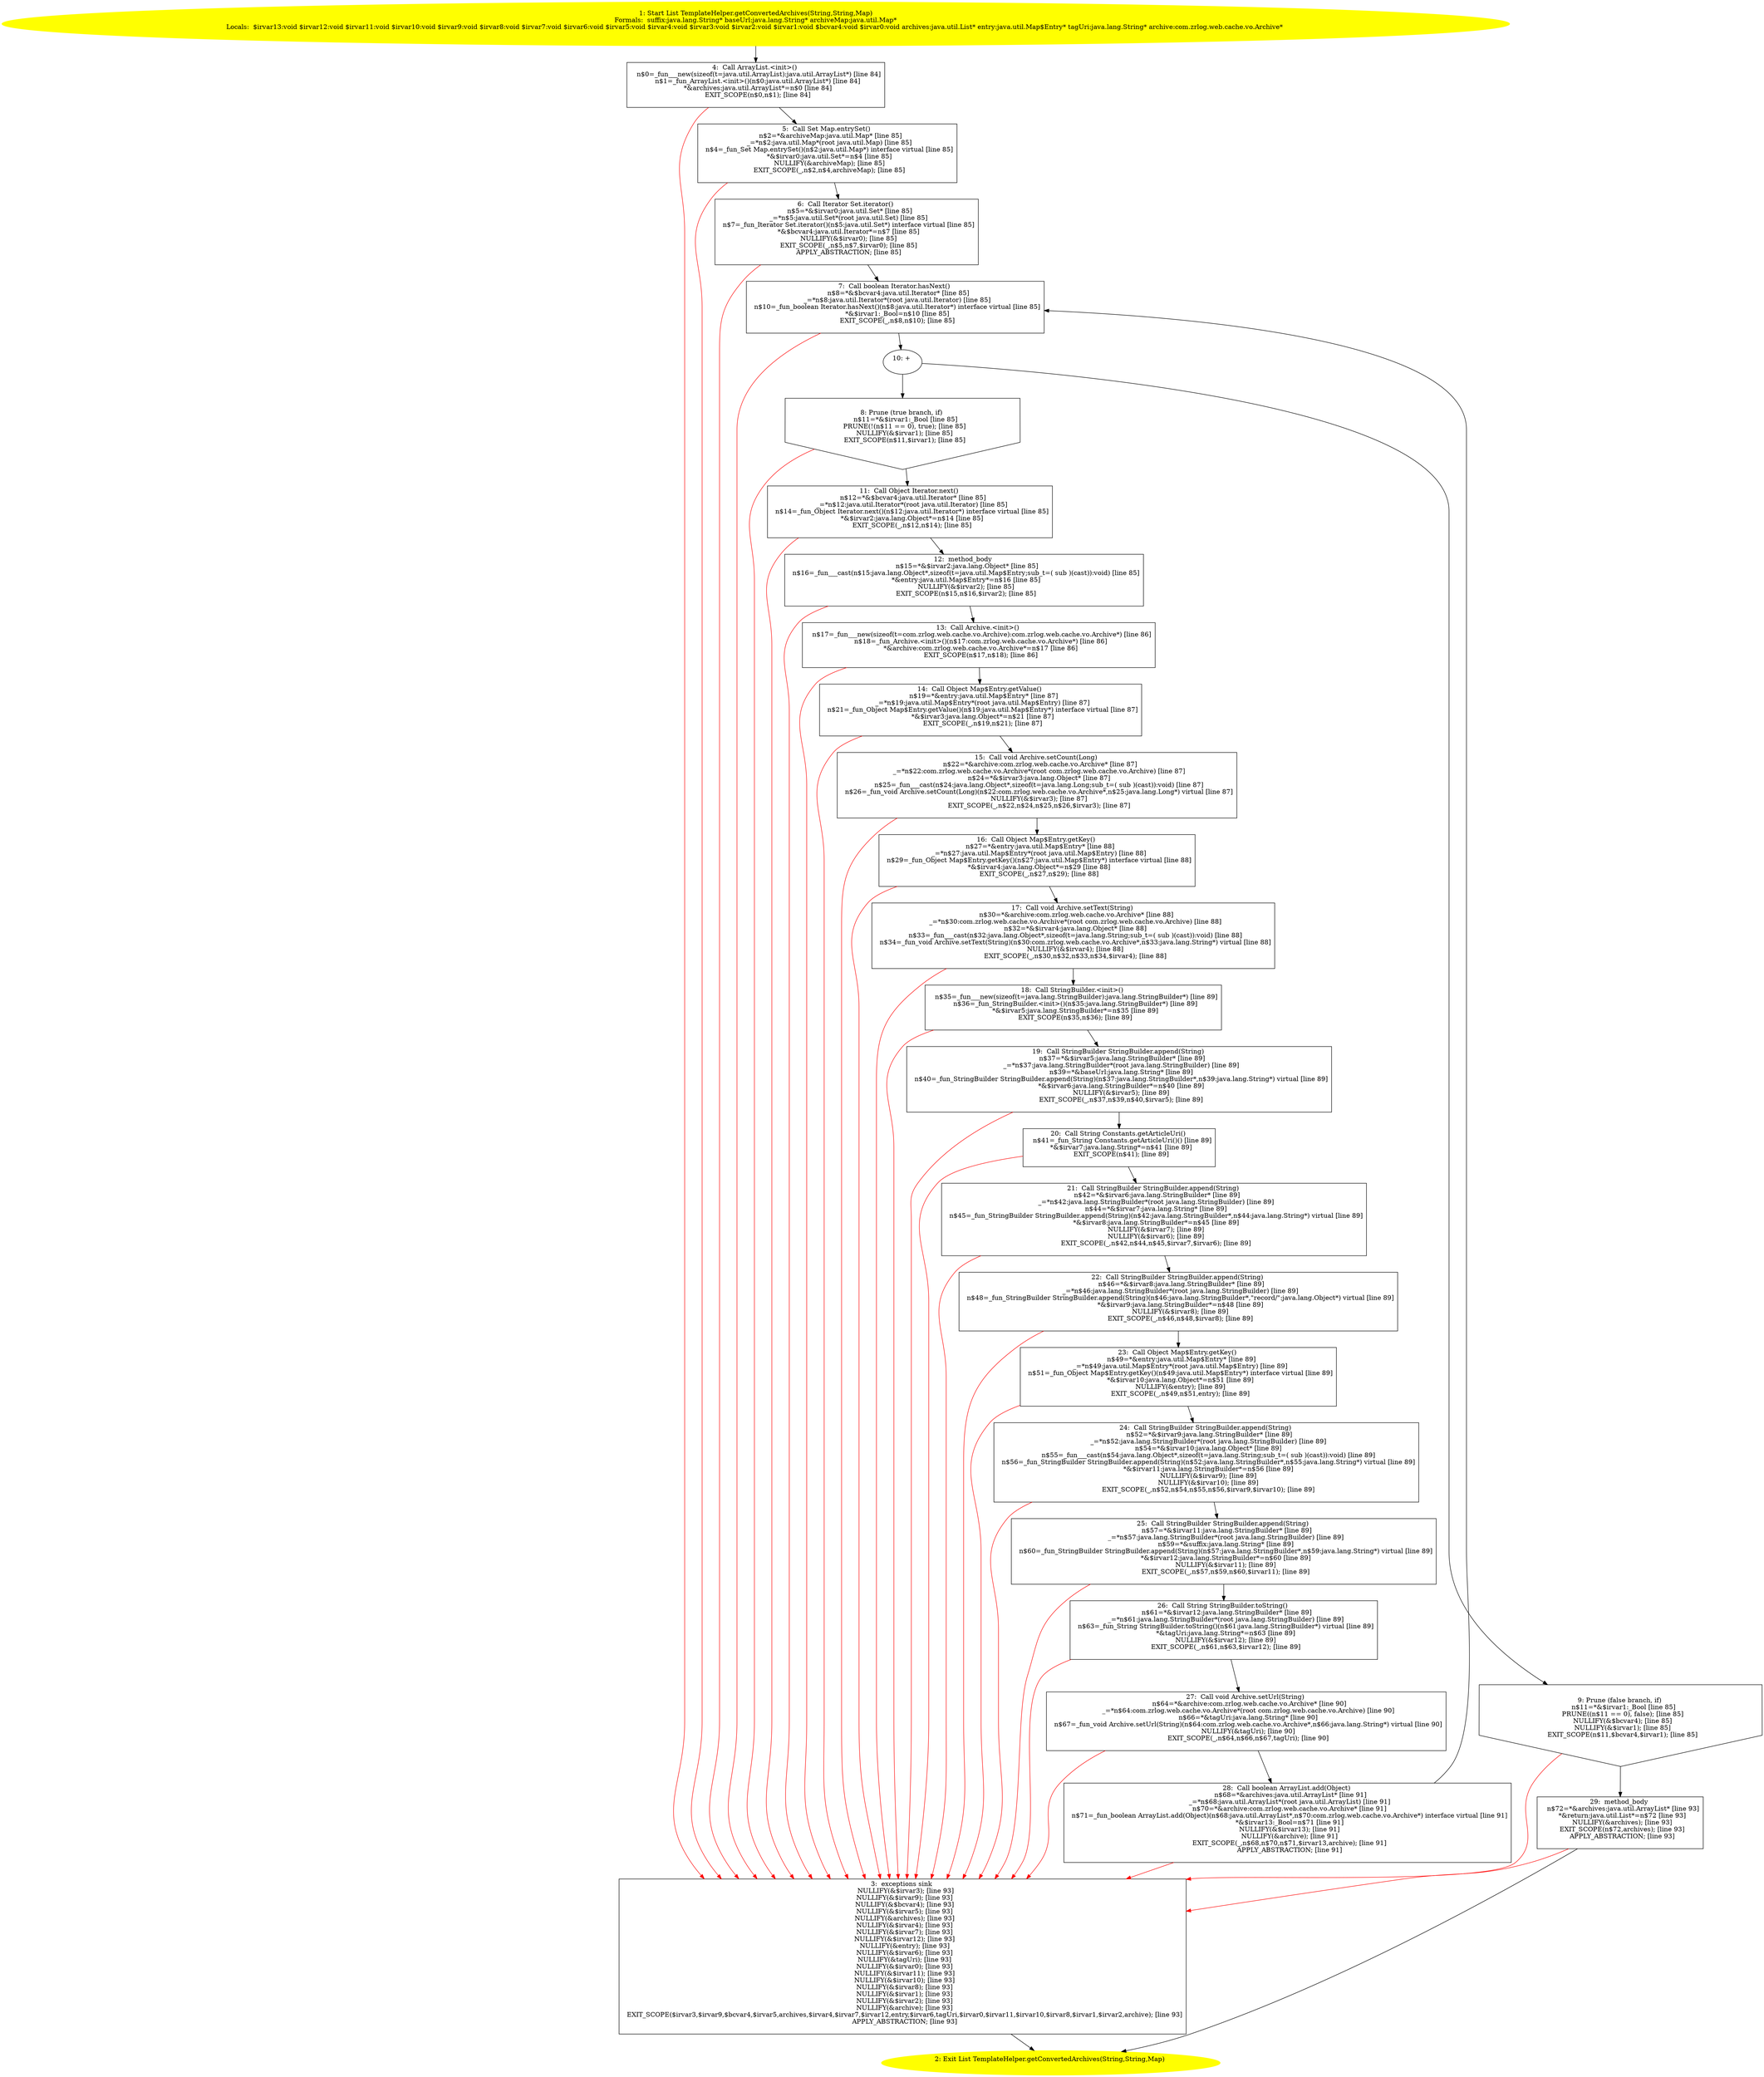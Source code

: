 /* @generated */
digraph cfg {
"com.zrlog.web.interceptor.TemplateHelper.getConvertedArchives(java.lang.String,java.lang.String,java.70c1ccb45963c20233d247c582725032_1" [label="1: Start List TemplateHelper.getConvertedArchives(String,String,Map)\nFormals:  suffix:java.lang.String* baseUrl:java.lang.String* archiveMap:java.util.Map*\nLocals:  $irvar13:void $irvar12:void $irvar11:void $irvar10:void $irvar9:void $irvar8:void $irvar7:void $irvar6:void $irvar5:void $irvar4:void $irvar3:void $irvar2:void $irvar1:void $bcvar4:void $irvar0:void archives:java.util.List* entry:java.util.Map$Entry* tagUri:java.lang.String* archive:com.zrlog.web.cache.vo.Archive* \n  " color=yellow style=filled]
	

	 "com.zrlog.web.interceptor.TemplateHelper.getConvertedArchives(java.lang.String,java.lang.String,java.70c1ccb45963c20233d247c582725032_1" -> "com.zrlog.web.interceptor.TemplateHelper.getConvertedArchives(java.lang.String,java.lang.String,java.70c1ccb45963c20233d247c582725032_4" ;
"com.zrlog.web.interceptor.TemplateHelper.getConvertedArchives(java.lang.String,java.lang.String,java.70c1ccb45963c20233d247c582725032_2" [label="2: Exit List TemplateHelper.getConvertedArchives(String,String,Map) \n  " color=yellow style=filled]
	

"com.zrlog.web.interceptor.TemplateHelper.getConvertedArchives(java.lang.String,java.lang.String,java.70c1ccb45963c20233d247c582725032_3" [label="3:  exceptions sink \n   NULLIFY(&$irvar3); [line 93]\n  NULLIFY(&$irvar9); [line 93]\n  NULLIFY(&$bcvar4); [line 93]\n  NULLIFY(&$irvar5); [line 93]\n  NULLIFY(&archives); [line 93]\n  NULLIFY(&$irvar4); [line 93]\n  NULLIFY(&$irvar7); [line 93]\n  NULLIFY(&$irvar12); [line 93]\n  NULLIFY(&entry); [line 93]\n  NULLIFY(&$irvar6); [line 93]\n  NULLIFY(&tagUri); [line 93]\n  NULLIFY(&$irvar0); [line 93]\n  NULLIFY(&$irvar11); [line 93]\n  NULLIFY(&$irvar10); [line 93]\n  NULLIFY(&$irvar8); [line 93]\n  NULLIFY(&$irvar1); [line 93]\n  NULLIFY(&$irvar2); [line 93]\n  NULLIFY(&archive); [line 93]\n  EXIT_SCOPE($irvar3,$irvar9,$bcvar4,$irvar5,archives,$irvar4,$irvar7,$irvar12,entry,$irvar6,tagUri,$irvar0,$irvar11,$irvar10,$irvar8,$irvar1,$irvar2,archive); [line 93]\n  APPLY_ABSTRACTION; [line 93]\n " shape="box"]
	

	 "com.zrlog.web.interceptor.TemplateHelper.getConvertedArchives(java.lang.String,java.lang.String,java.70c1ccb45963c20233d247c582725032_3" -> "com.zrlog.web.interceptor.TemplateHelper.getConvertedArchives(java.lang.String,java.lang.String,java.70c1ccb45963c20233d247c582725032_2" ;
"com.zrlog.web.interceptor.TemplateHelper.getConvertedArchives(java.lang.String,java.lang.String,java.70c1ccb45963c20233d247c582725032_4" [label="4:  Call ArrayList.<init>() \n   n$0=_fun___new(sizeof(t=java.util.ArrayList):java.util.ArrayList*) [line 84]\n  n$1=_fun_ArrayList.<init>()(n$0:java.util.ArrayList*) [line 84]\n  *&archives:java.util.ArrayList*=n$0 [line 84]\n  EXIT_SCOPE(n$0,n$1); [line 84]\n " shape="box"]
	

	 "com.zrlog.web.interceptor.TemplateHelper.getConvertedArchives(java.lang.String,java.lang.String,java.70c1ccb45963c20233d247c582725032_4" -> "com.zrlog.web.interceptor.TemplateHelper.getConvertedArchives(java.lang.String,java.lang.String,java.70c1ccb45963c20233d247c582725032_5" ;
	 "com.zrlog.web.interceptor.TemplateHelper.getConvertedArchives(java.lang.String,java.lang.String,java.70c1ccb45963c20233d247c582725032_4" -> "com.zrlog.web.interceptor.TemplateHelper.getConvertedArchives(java.lang.String,java.lang.String,java.70c1ccb45963c20233d247c582725032_3" [color="red" ];
"com.zrlog.web.interceptor.TemplateHelper.getConvertedArchives(java.lang.String,java.lang.String,java.70c1ccb45963c20233d247c582725032_5" [label="5:  Call Set Map.entrySet() \n   n$2=*&archiveMap:java.util.Map* [line 85]\n  _=*n$2:java.util.Map*(root java.util.Map) [line 85]\n  n$4=_fun_Set Map.entrySet()(n$2:java.util.Map*) interface virtual [line 85]\n  *&$irvar0:java.util.Set*=n$4 [line 85]\n  NULLIFY(&archiveMap); [line 85]\n  EXIT_SCOPE(_,n$2,n$4,archiveMap); [line 85]\n " shape="box"]
	

	 "com.zrlog.web.interceptor.TemplateHelper.getConvertedArchives(java.lang.String,java.lang.String,java.70c1ccb45963c20233d247c582725032_5" -> "com.zrlog.web.interceptor.TemplateHelper.getConvertedArchives(java.lang.String,java.lang.String,java.70c1ccb45963c20233d247c582725032_6" ;
	 "com.zrlog.web.interceptor.TemplateHelper.getConvertedArchives(java.lang.String,java.lang.String,java.70c1ccb45963c20233d247c582725032_5" -> "com.zrlog.web.interceptor.TemplateHelper.getConvertedArchives(java.lang.String,java.lang.String,java.70c1ccb45963c20233d247c582725032_3" [color="red" ];
"com.zrlog.web.interceptor.TemplateHelper.getConvertedArchives(java.lang.String,java.lang.String,java.70c1ccb45963c20233d247c582725032_6" [label="6:  Call Iterator Set.iterator() \n   n$5=*&$irvar0:java.util.Set* [line 85]\n  _=*n$5:java.util.Set*(root java.util.Set) [line 85]\n  n$7=_fun_Iterator Set.iterator()(n$5:java.util.Set*) interface virtual [line 85]\n  *&$bcvar4:java.util.Iterator*=n$7 [line 85]\n  NULLIFY(&$irvar0); [line 85]\n  EXIT_SCOPE(_,n$5,n$7,$irvar0); [line 85]\n  APPLY_ABSTRACTION; [line 85]\n " shape="box"]
	

	 "com.zrlog.web.interceptor.TemplateHelper.getConvertedArchives(java.lang.String,java.lang.String,java.70c1ccb45963c20233d247c582725032_6" -> "com.zrlog.web.interceptor.TemplateHelper.getConvertedArchives(java.lang.String,java.lang.String,java.70c1ccb45963c20233d247c582725032_7" ;
	 "com.zrlog.web.interceptor.TemplateHelper.getConvertedArchives(java.lang.String,java.lang.String,java.70c1ccb45963c20233d247c582725032_6" -> "com.zrlog.web.interceptor.TemplateHelper.getConvertedArchives(java.lang.String,java.lang.String,java.70c1ccb45963c20233d247c582725032_3" [color="red" ];
"com.zrlog.web.interceptor.TemplateHelper.getConvertedArchives(java.lang.String,java.lang.String,java.70c1ccb45963c20233d247c582725032_7" [label="7:  Call boolean Iterator.hasNext() \n   n$8=*&$bcvar4:java.util.Iterator* [line 85]\n  _=*n$8:java.util.Iterator*(root java.util.Iterator) [line 85]\n  n$10=_fun_boolean Iterator.hasNext()(n$8:java.util.Iterator*) interface virtual [line 85]\n  *&$irvar1:_Bool=n$10 [line 85]\n  EXIT_SCOPE(_,n$8,n$10); [line 85]\n " shape="box"]
	

	 "com.zrlog.web.interceptor.TemplateHelper.getConvertedArchives(java.lang.String,java.lang.String,java.70c1ccb45963c20233d247c582725032_7" -> "com.zrlog.web.interceptor.TemplateHelper.getConvertedArchives(java.lang.String,java.lang.String,java.70c1ccb45963c20233d247c582725032_10" ;
	 "com.zrlog.web.interceptor.TemplateHelper.getConvertedArchives(java.lang.String,java.lang.String,java.70c1ccb45963c20233d247c582725032_7" -> "com.zrlog.web.interceptor.TemplateHelper.getConvertedArchives(java.lang.String,java.lang.String,java.70c1ccb45963c20233d247c582725032_3" [color="red" ];
"com.zrlog.web.interceptor.TemplateHelper.getConvertedArchives(java.lang.String,java.lang.String,java.70c1ccb45963c20233d247c582725032_8" [label="8: Prune (true branch, if) \n   n$11=*&$irvar1:_Bool [line 85]\n  PRUNE(!(n$11 == 0), true); [line 85]\n  NULLIFY(&$irvar1); [line 85]\n  EXIT_SCOPE(n$11,$irvar1); [line 85]\n " shape="invhouse"]
	

	 "com.zrlog.web.interceptor.TemplateHelper.getConvertedArchives(java.lang.String,java.lang.String,java.70c1ccb45963c20233d247c582725032_8" -> "com.zrlog.web.interceptor.TemplateHelper.getConvertedArchives(java.lang.String,java.lang.String,java.70c1ccb45963c20233d247c582725032_11" ;
	 "com.zrlog.web.interceptor.TemplateHelper.getConvertedArchives(java.lang.String,java.lang.String,java.70c1ccb45963c20233d247c582725032_8" -> "com.zrlog.web.interceptor.TemplateHelper.getConvertedArchives(java.lang.String,java.lang.String,java.70c1ccb45963c20233d247c582725032_3" [color="red" ];
"com.zrlog.web.interceptor.TemplateHelper.getConvertedArchives(java.lang.String,java.lang.String,java.70c1ccb45963c20233d247c582725032_9" [label="9: Prune (false branch, if) \n   n$11=*&$irvar1:_Bool [line 85]\n  PRUNE((n$11 == 0), false); [line 85]\n  NULLIFY(&$bcvar4); [line 85]\n  NULLIFY(&$irvar1); [line 85]\n  EXIT_SCOPE(n$11,$bcvar4,$irvar1); [line 85]\n " shape="invhouse"]
	

	 "com.zrlog.web.interceptor.TemplateHelper.getConvertedArchives(java.lang.String,java.lang.String,java.70c1ccb45963c20233d247c582725032_9" -> "com.zrlog.web.interceptor.TemplateHelper.getConvertedArchives(java.lang.String,java.lang.String,java.70c1ccb45963c20233d247c582725032_29" ;
	 "com.zrlog.web.interceptor.TemplateHelper.getConvertedArchives(java.lang.String,java.lang.String,java.70c1ccb45963c20233d247c582725032_9" -> "com.zrlog.web.interceptor.TemplateHelper.getConvertedArchives(java.lang.String,java.lang.String,java.70c1ccb45963c20233d247c582725032_3" [color="red" ];
"com.zrlog.web.interceptor.TemplateHelper.getConvertedArchives(java.lang.String,java.lang.String,java.70c1ccb45963c20233d247c582725032_10" [label="10: + \n  " ]
	

	 "com.zrlog.web.interceptor.TemplateHelper.getConvertedArchives(java.lang.String,java.lang.String,java.70c1ccb45963c20233d247c582725032_10" -> "com.zrlog.web.interceptor.TemplateHelper.getConvertedArchives(java.lang.String,java.lang.String,java.70c1ccb45963c20233d247c582725032_8" ;
	 "com.zrlog.web.interceptor.TemplateHelper.getConvertedArchives(java.lang.String,java.lang.String,java.70c1ccb45963c20233d247c582725032_10" -> "com.zrlog.web.interceptor.TemplateHelper.getConvertedArchives(java.lang.String,java.lang.String,java.70c1ccb45963c20233d247c582725032_9" ;
"com.zrlog.web.interceptor.TemplateHelper.getConvertedArchives(java.lang.String,java.lang.String,java.70c1ccb45963c20233d247c582725032_11" [label="11:  Call Object Iterator.next() \n   n$12=*&$bcvar4:java.util.Iterator* [line 85]\n  _=*n$12:java.util.Iterator*(root java.util.Iterator) [line 85]\n  n$14=_fun_Object Iterator.next()(n$12:java.util.Iterator*) interface virtual [line 85]\n  *&$irvar2:java.lang.Object*=n$14 [line 85]\n  EXIT_SCOPE(_,n$12,n$14); [line 85]\n " shape="box"]
	

	 "com.zrlog.web.interceptor.TemplateHelper.getConvertedArchives(java.lang.String,java.lang.String,java.70c1ccb45963c20233d247c582725032_11" -> "com.zrlog.web.interceptor.TemplateHelper.getConvertedArchives(java.lang.String,java.lang.String,java.70c1ccb45963c20233d247c582725032_12" ;
	 "com.zrlog.web.interceptor.TemplateHelper.getConvertedArchives(java.lang.String,java.lang.String,java.70c1ccb45963c20233d247c582725032_11" -> "com.zrlog.web.interceptor.TemplateHelper.getConvertedArchives(java.lang.String,java.lang.String,java.70c1ccb45963c20233d247c582725032_3" [color="red" ];
"com.zrlog.web.interceptor.TemplateHelper.getConvertedArchives(java.lang.String,java.lang.String,java.70c1ccb45963c20233d247c582725032_12" [label="12:  method_body \n   n$15=*&$irvar2:java.lang.Object* [line 85]\n  n$16=_fun___cast(n$15:java.lang.Object*,sizeof(t=java.util.Map$Entry;sub_t=( sub )(cast)):void) [line 85]\n  *&entry:java.util.Map$Entry*=n$16 [line 85]\n  NULLIFY(&$irvar2); [line 85]\n  EXIT_SCOPE(n$15,n$16,$irvar2); [line 85]\n " shape="box"]
	

	 "com.zrlog.web.interceptor.TemplateHelper.getConvertedArchives(java.lang.String,java.lang.String,java.70c1ccb45963c20233d247c582725032_12" -> "com.zrlog.web.interceptor.TemplateHelper.getConvertedArchives(java.lang.String,java.lang.String,java.70c1ccb45963c20233d247c582725032_13" ;
	 "com.zrlog.web.interceptor.TemplateHelper.getConvertedArchives(java.lang.String,java.lang.String,java.70c1ccb45963c20233d247c582725032_12" -> "com.zrlog.web.interceptor.TemplateHelper.getConvertedArchives(java.lang.String,java.lang.String,java.70c1ccb45963c20233d247c582725032_3" [color="red" ];
"com.zrlog.web.interceptor.TemplateHelper.getConvertedArchives(java.lang.String,java.lang.String,java.70c1ccb45963c20233d247c582725032_13" [label="13:  Call Archive.<init>() \n   n$17=_fun___new(sizeof(t=com.zrlog.web.cache.vo.Archive):com.zrlog.web.cache.vo.Archive*) [line 86]\n  n$18=_fun_Archive.<init>()(n$17:com.zrlog.web.cache.vo.Archive*) [line 86]\n  *&archive:com.zrlog.web.cache.vo.Archive*=n$17 [line 86]\n  EXIT_SCOPE(n$17,n$18); [line 86]\n " shape="box"]
	

	 "com.zrlog.web.interceptor.TemplateHelper.getConvertedArchives(java.lang.String,java.lang.String,java.70c1ccb45963c20233d247c582725032_13" -> "com.zrlog.web.interceptor.TemplateHelper.getConvertedArchives(java.lang.String,java.lang.String,java.70c1ccb45963c20233d247c582725032_14" ;
	 "com.zrlog.web.interceptor.TemplateHelper.getConvertedArchives(java.lang.String,java.lang.String,java.70c1ccb45963c20233d247c582725032_13" -> "com.zrlog.web.interceptor.TemplateHelper.getConvertedArchives(java.lang.String,java.lang.String,java.70c1ccb45963c20233d247c582725032_3" [color="red" ];
"com.zrlog.web.interceptor.TemplateHelper.getConvertedArchives(java.lang.String,java.lang.String,java.70c1ccb45963c20233d247c582725032_14" [label="14:  Call Object Map$Entry.getValue() \n   n$19=*&entry:java.util.Map$Entry* [line 87]\n  _=*n$19:java.util.Map$Entry*(root java.util.Map$Entry) [line 87]\n  n$21=_fun_Object Map$Entry.getValue()(n$19:java.util.Map$Entry*) interface virtual [line 87]\n  *&$irvar3:java.lang.Object*=n$21 [line 87]\n  EXIT_SCOPE(_,n$19,n$21); [line 87]\n " shape="box"]
	

	 "com.zrlog.web.interceptor.TemplateHelper.getConvertedArchives(java.lang.String,java.lang.String,java.70c1ccb45963c20233d247c582725032_14" -> "com.zrlog.web.interceptor.TemplateHelper.getConvertedArchives(java.lang.String,java.lang.String,java.70c1ccb45963c20233d247c582725032_15" ;
	 "com.zrlog.web.interceptor.TemplateHelper.getConvertedArchives(java.lang.String,java.lang.String,java.70c1ccb45963c20233d247c582725032_14" -> "com.zrlog.web.interceptor.TemplateHelper.getConvertedArchives(java.lang.String,java.lang.String,java.70c1ccb45963c20233d247c582725032_3" [color="red" ];
"com.zrlog.web.interceptor.TemplateHelper.getConvertedArchives(java.lang.String,java.lang.String,java.70c1ccb45963c20233d247c582725032_15" [label="15:  Call void Archive.setCount(Long) \n   n$22=*&archive:com.zrlog.web.cache.vo.Archive* [line 87]\n  _=*n$22:com.zrlog.web.cache.vo.Archive*(root com.zrlog.web.cache.vo.Archive) [line 87]\n  n$24=*&$irvar3:java.lang.Object* [line 87]\n  n$25=_fun___cast(n$24:java.lang.Object*,sizeof(t=java.lang.Long;sub_t=( sub )(cast)):void) [line 87]\n  n$26=_fun_void Archive.setCount(Long)(n$22:com.zrlog.web.cache.vo.Archive*,n$25:java.lang.Long*) virtual [line 87]\n  NULLIFY(&$irvar3); [line 87]\n  EXIT_SCOPE(_,n$22,n$24,n$25,n$26,$irvar3); [line 87]\n " shape="box"]
	

	 "com.zrlog.web.interceptor.TemplateHelper.getConvertedArchives(java.lang.String,java.lang.String,java.70c1ccb45963c20233d247c582725032_15" -> "com.zrlog.web.interceptor.TemplateHelper.getConvertedArchives(java.lang.String,java.lang.String,java.70c1ccb45963c20233d247c582725032_16" ;
	 "com.zrlog.web.interceptor.TemplateHelper.getConvertedArchives(java.lang.String,java.lang.String,java.70c1ccb45963c20233d247c582725032_15" -> "com.zrlog.web.interceptor.TemplateHelper.getConvertedArchives(java.lang.String,java.lang.String,java.70c1ccb45963c20233d247c582725032_3" [color="red" ];
"com.zrlog.web.interceptor.TemplateHelper.getConvertedArchives(java.lang.String,java.lang.String,java.70c1ccb45963c20233d247c582725032_16" [label="16:  Call Object Map$Entry.getKey() \n   n$27=*&entry:java.util.Map$Entry* [line 88]\n  _=*n$27:java.util.Map$Entry*(root java.util.Map$Entry) [line 88]\n  n$29=_fun_Object Map$Entry.getKey()(n$27:java.util.Map$Entry*) interface virtual [line 88]\n  *&$irvar4:java.lang.Object*=n$29 [line 88]\n  EXIT_SCOPE(_,n$27,n$29); [line 88]\n " shape="box"]
	

	 "com.zrlog.web.interceptor.TemplateHelper.getConvertedArchives(java.lang.String,java.lang.String,java.70c1ccb45963c20233d247c582725032_16" -> "com.zrlog.web.interceptor.TemplateHelper.getConvertedArchives(java.lang.String,java.lang.String,java.70c1ccb45963c20233d247c582725032_17" ;
	 "com.zrlog.web.interceptor.TemplateHelper.getConvertedArchives(java.lang.String,java.lang.String,java.70c1ccb45963c20233d247c582725032_16" -> "com.zrlog.web.interceptor.TemplateHelper.getConvertedArchives(java.lang.String,java.lang.String,java.70c1ccb45963c20233d247c582725032_3" [color="red" ];
"com.zrlog.web.interceptor.TemplateHelper.getConvertedArchives(java.lang.String,java.lang.String,java.70c1ccb45963c20233d247c582725032_17" [label="17:  Call void Archive.setText(String) \n   n$30=*&archive:com.zrlog.web.cache.vo.Archive* [line 88]\n  _=*n$30:com.zrlog.web.cache.vo.Archive*(root com.zrlog.web.cache.vo.Archive) [line 88]\n  n$32=*&$irvar4:java.lang.Object* [line 88]\n  n$33=_fun___cast(n$32:java.lang.Object*,sizeof(t=java.lang.String;sub_t=( sub )(cast)):void) [line 88]\n  n$34=_fun_void Archive.setText(String)(n$30:com.zrlog.web.cache.vo.Archive*,n$33:java.lang.String*) virtual [line 88]\n  NULLIFY(&$irvar4); [line 88]\n  EXIT_SCOPE(_,n$30,n$32,n$33,n$34,$irvar4); [line 88]\n " shape="box"]
	

	 "com.zrlog.web.interceptor.TemplateHelper.getConvertedArchives(java.lang.String,java.lang.String,java.70c1ccb45963c20233d247c582725032_17" -> "com.zrlog.web.interceptor.TemplateHelper.getConvertedArchives(java.lang.String,java.lang.String,java.70c1ccb45963c20233d247c582725032_18" ;
	 "com.zrlog.web.interceptor.TemplateHelper.getConvertedArchives(java.lang.String,java.lang.String,java.70c1ccb45963c20233d247c582725032_17" -> "com.zrlog.web.interceptor.TemplateHelper.getConvertedArchives(java.lang.String,java.lang.String,java.70c1ccb45963c20233d247c582725032_3" [color="red" ];
"com.zrlog.web.interceptor.TemplateHelper.getConvertedArchives(java.lang.String,java.lang.String,java.70c1ccb45963c20233d247c582725032_18" [label="18:  Call StringBuilder.<init>() \n   n$35=_fun___new(sizeof(t=java.lang.StringBuilder):java.lang.StringBuilder*) [line 89]\n  n$36=_fun_StringBuilder.<init>()(n$35:java.lang.StringBuilder*) [line 89]\n  *&$irvar5:java.lang.StringBuilder*=n$35 [line 89]\n  EXIT_SCOPE(n$35,n$36); [line 89]\n " shape="box"]
	

	 "com.zrlog.web.interceptor.TemplateHelper.getConvertedArchives(java.lang.String,java.lang.String,java.70c1ccb45963c20233d247c582725032_18" -> "com.zrlog.web.interceptor.TemplateHelper.getConvertedArchives(java.lang.String,java.lang.String,java.70c1ccb45963c20233d247c582725032_19" ;
	 "com.zrlog.web.interceptor.TemplateHelper.getConvertedArchives(java.lang.String,java.lang.String,java.70c1ccb45963c20233d247c582725032_18" -> "com.zrlog.web.interceptor.TemplateHelper.getConvertedArchives(java.lang.String,java.lang.String,java.70c1ccb45963c20233d247c582725032_3" [color="red" ];
"com.zrlog.web.interceptor.TemplateHelper.getConvertedArchives(java.lang.String,java.lang.String,java.70c1ccb45963c20233d247c582725032_19" [label="19:  Call StringBuilder StringBuilder.append(String) \n   n$37=*&$irvar5:java.lang.StringBuilder* [line 89]\n  _=*n$37:java.lang.StringBuilder*(root java.lang.StringBuilder) [line 89]\n  n$39=*&baseUrl:java.lang.String* [line 89]\n  n$40=_fun_StringBuilder StringBuilder.append(String)(n$37:java.lang.StringBuilder*,n$39:java.lang.String*) virtual [line 89]\n  *&$irvar6:java.lang.StringBuilder*=n$40 [line 89]\n  NULLIFY(&$irvar5); [line 89]\n  EXIT_SCOPE(_,n$37,n$39,n$40,$irvar5); [line 89]\n " shape="box"]
	

	 "com.zrlog.web.interceptor.TemplateHelper.getConvertedArchives(java.lang.String,java.lang.String,java.70c1ccb45963c20233d247c582725032_19" -> "com.zrlog.web.interceptor.TemplateHelper.getConvertedArchives(java.lang.String,java.lang.String,java.70c1ccb45963c20233d247c582725032_20" ;
	 "com.zrlog.web.interceptor.TemplateHelper.getConvertedArchives(java.lang.String,java.lang.String,java.70c1ccb45963c20233d247c582725032_19" -> "com.zrlog.web.interceptor.TemplateHelper.getConvertedArchives(java.lang.String,java.lang.String,java.70c1ccb45963c20233d247c582725032_3" [color="red" ];
"com.zrlog.web.interceptor.TemplateHelper.getConvertedArchives(java.lang.String,java.lang.String,java.70c1ccb45963c20233d247c582725032_20" [label="20:  Call String Constants.getArticleUri() \n   n$41=_fun_String Constants.getArticleUri()() [line 89]\n  *&$irvar7:java.lang.String*=n$41 [line 89]\n  EXIT_SCOPE(n$41); [line 89]\n " shape="box"]
	

	 "com.zrlog.web.interceptor.TemplateHelper.getConvertedArchives(java.lang.String,java.lang.String,java.70c1ccb45963c20233d247c582725032_20" -> "com.zrlog.web.interceptor.TemplateHelper.getConvertedArchives(java.lang.String,java.lang.String,java.70c1ccb45963c20233d247c582725032_21" ;
	 "com.zrlog.web.interceptor.TemplateHelper.getConvertedArchives(java.lang.String,java.lang.String,java.70c1ccb45963c20233d247c582725032_20" -> "com.zrlog.web.interceptor.TemplateHelper.getConvertedArchives(java.lang.String,java.lang.String,java.70c1ccb45963c20233d247c582725032_3" [color="red" ];
"com.zrlog.web.interceptor.TemplateHelper.getConvertedArchives(java.lang.String,java.lang.String,java.70c1ccb45963c20233d247c582725032_21" [label="21:  Call StringBuilder StringBuilder.append(String) \n   n$42=*&$irvar6:java.lang.StringBuilder* [line 89]\n  _=*n$42:java.lang.StringBuilder*(root java.lang.StringBuilder) [line 89]\n  n$44=*&$irvar7:java.lang.String* [line 89]\n  n$45=_fun_StringBuilder StringBuilder.append(String)(n$42:java.lang.StringBuilder*,n$44:java.lang.String*) virtual [line 89]\n  *&$irvar8:java.lang.StringBuilder*=n$45 [line 89]\n  NULLIFY(&$irvar7); [line 89]\n  NULLIFY(&$irvar6); [line 89]\n  EXIT_SCOPE(_,n$42,n$44,n$45,$irvar7,$irvar6); [line 89]\n " shape="box"]
	

	 "com.zrlog.web.interceptor.TemplateHelper.getConvertedArchives(java.lang.String,java.lang.String,java.70c1ccb45963c20233d247c582725032_21" -> "com.zrlog.web.interceptor.TemplateHelper.getConvertedArchives(java.lang.String,java.lang.String,java.70c1ccb45963c20233d247c582725032_22" ;
	 "com.zrlog.web.interceptor.TemplateHelper.getConvertedArchives(java.lang.String,java.lang.String,java.70c1ccb45963c20233d247c582725032_21" -> "com.zrlog.web.interceptor.TemplateHelper.getConvertedArchives(java.lang.String,java.lang.String,java.70c1ccb45963c20233d247c582725032_3" [color="red" ];
"com.zrlog.web.interceptor.TemplateHelper.getConvertedArchives(java.lang.String,java.lang.String,java.70c1ccb45963c20233d247c582725032_22" [label="22:  Call StringBuilder StringBuilder.append(String) \n   n$46=*&$irvar8:java.lang.StringBuilder* [line 89]\n  _=*n$46:java.lang.StringBuilder*(root java.lang.StringBuilder) [line 89]\n  n$48=_fun_StringBuilder StringBuilder.append(String)(n$46:java.lang.StringBuilder*,\"record/\":java.lang.Object*) virtual [line 89]\n  *&$irvar9:java.lang.StringBuilder*=n$48 [line 89]\n  NULLIFY(&$irvar8); [line 89]\n  EXIT_SCOPE(_,n$46,n$48,$irvar8); [line 89]\n " shape="box"]
	

	 "com.zrlog.web.interceptor.TemplateHelper.getConvertedArchives(java.lang.String,java.lang.String,java.70c1ccb45963c20233d247c582725032_22" -> "com.zrlog.web.interceptor.TemplateHelper.getConvertedArchives(java.lang.String,java.lang.String,java.70c1ccb45963c20233d247c582725032_23" ;
	 "com.zrlog.web.interceptor.TemplateHelper.getConvertedArchives(java.lang.String,java.lang.String,java.70c1ccb45963c20233d247c582725032_22" -> "com.zrlog.web.interceptor.TemplateHelper.getConvertedArchives(java.lang.String,java.lang.String,java.70c1ccb45963c20233d247c582725032_3" [color="red" ];
"com.zrlog.web.interceptor.TemplateHelper.getConvertedArchives(java.lang.String,java.lang.String,java.70c1ccb45963c20233d247c582725032_23" [label="23:  Call Object Map$Entry.getKey() \n   n$49=*&entry:java.util.Map$Entry* [line 89]\n  _=*n$49:java.util.Map$Entry*(root java.util.Map$Entry) [line 89]\n  n$51=_fun_Object Map$Entry.getKey()(n$49:java.util.Map$Entry*) interface virtual [line 89]\n  *&$irvar10:java.lang.Object*=n$51 [line 89]\n  NULLIFY(&entry); [line 89]\n  EXIT_SCOPE(_,n$49,n$51,entry); [line 89]\n " shape="box"]
	

	 "com.zrlog.web.interceptor.TemplateHelper.getConvertedArchives(java.lang.String,java.lang.String,java.70c1ccb45963c20233d247c582725032_23" -> "com.zrlog.web.interceptor.TemplateHelper.getConvertedArchives(java.lang.String,java.lang.String,java.70c1ccb45963c20233d247c582725032_24" ;
	 "com.zrlog.web.interceptor.TemplateHelper.getConvertedArchives(java.lang.String,java.lang.String,java.70c1ccb45963c20233d247c582725032_23" -> "com.zrlog.web.interceptor.TemplateHelper.getConvertedArchives(java.lang.String,java.lang.String,java.70c1ccb45963c20233d247c582725032_3" [color="red" ];
"com.zrlog.web.interceptor.TemplateHelper.getConvertedArchives(java.lang.String,java.lang.String,java.70c1ccb45963c20233d247c582725032_24" [label="24:  Call StringBuilder StringBuilder.append(String) \n   n$52=*&$irvar9:java.lang.StringBuilder* [line 89]\n  _=*n$52:java.lang.StringBuilder*(root java.lang.StringBuilder) [line 89]\n  n$54=*&$irvar10:java.lang.Object* [line 89]\n  n$55=_fun___cast(n$54:java.lang.Object*,sizeof(t=java.lang.String;sub_t=( sub )(cast)):void) [line 89]\n  n$56=_fun_StringBuilder StringBuilder.append(String)(n$52:java.lang.StringBuilder*,n$55:java.lang.String*) virtual [line 89]\n  *&$irvar11:java.lang.StringBuilder*=n$56 [line 89]\n  NULLIFY(&$irvar9); [line 89]\n  NULLIFY(&$irvar10); [line 89]\n  EXIT_SCOPE(_,n$52,n$54,n$55,n$56,$irvar9,$irvar10); [line 89]\n " shape="box"]
	

	 "com.zrlog.web.interceptor.TemplateHelper.getConvertedArchives(java.lang.String,java.lang.String,java.70c1ccb45963c20233d247c582725032_24" -> "com.zrlog.web.interceptor.TemplateHelper.getConvertedArchives(java.lang.String,java.lang.String,java.70c1ccb45963c20233d247c582725032_25" ;
	 "com.zrlog.web.interceptor.TemplateHelper.getConvertedArchives(java.lang.String,java.lang.String,java.70c1ccb45963c20233d247c582725032_24" -> "com.zrlog.web.interceptor.TemplateHelper.getConvertedArchives(java.lang.String,java.lang.String,java.70c1ccb45963c20233d247c582725032_3" [color="red" ];
"com.zrlog.web.interceptor.TemplateHelper.getConvertedArchives(java.lang.String,java.lang.String,java.70c1ccb45963c20233d247c582725032_25" [label="25:  Call StringBuilder StringBuilder.append(String) \n   n$57=*&$irvar11:java.lang.StringBuilder* [line 89]\n  _=*n$57:java.lang.StringBuilder*(root java.lang.StringBuilder) [line 89]\n  n$59=*&suffix:java.lang.String* [line 89]\n  n$60=_fun_StringBuilder StringBuilder.append(String)(n$57:java.lang.StringBuilder*,n$59:java.lang.String*) virtual [line 89]\n  *&$irvar12:java.lang.StringBuilder*=n$60 [line 89]\n  NULLIFY(&$irvar11); [line 89]\n  EXIT_SCOPE(_,n$57,n$59,n$60,$irvar11); [line 89]\n " shape="box"]
	

	 "com.zrlog.web.interceptor.TemplateHelper.getConvertedArchives(java.lang.String,java.lang.String,java.70c1ccb45963c20233d247c582725032_25" -> "com.zrlog.web.interceptor.TemplateHelper.getConvertedArchives(java.lang.String,java.lang.String,java.70c1ccb45963c20233d247c582725032_26" ;
	 "com.zrlog.web.interceptor.TemplateHelper.getConvertedArchives(java.lang.String,java.lang.String,java.70c1ccb45963c20233d247c582725032_25" -> "com.zrlog.web.interceptor.TemplateHelper.getConvertedArchives(java.lang.String,java.lang.String,java.70c1ccb45963c20233d247c582725032_3" [color="red" ];
"com.zrlog.web.interceptor.TemplateHelper.getConvertedArchives(java.lang.String,java.lang.String,java.70c1ccb45963c20233d247c582725032_26" [label="26:  Call String StringBuilder.toString() \n   n$61=*&$irvar12:java.lang.StringBuilder* [line 89]\n  _=*n$61:java.lang.StringBuilder*(root java.lang.StringBuilder) [line 89]\n  n$63=_fun_String StringBuilder.toString()(n$61:java.lang.StringBuilder*) virtual [line 89]\n  *&tagUri:java.lang.String*=n$63 [line 89]\n  NULLIFY(&$irvar12); [line 89]\n  EXIT_SCOPE(_,n$61,n$63,$irvar12); [line 89]\n " shape="box"]
	

	 "com.zrlog.web.interceptor.TemplateHelper.getConvertedArchives(java.lang.String,java.lang.String,java.70c1ccb45963c20233d247c582725032_26" -> "com.zrlog.web.interceptor.TemplateHelper.getConvertedArchives(java.lang.String,java.lang.String,java.70c1ccb45963c20233d247c582725032_27" ;
	 "com.zrlog.web.interceptor.TemplateHelper.getConvertedArchives(java.lang.String,java.lang.String,java.70c1ccb45963c20233d247c582725032_26" -> "com.zrlog.web.interceptor.TemplateHelper.getConvertedArchives(java.lang.String,java.lang.String,java.70c1ccb45963c20233d247c582725032_3" [color="red" ];
"com.zrlog.web.interceptor.TemplateHelper.getConvertedArchives(java.lang.String,java.lang.String,java.70c1ccb45963c20233d247c582725032_27" [label="27:  Call void Archive.setUrl(String) \n   n$64=*&archive:com.zrlog.web.cache.vo.Archive* [line 90]\n  _=*n$64:com.zrlog.web.cache.vo.Archive*(root com.zrlog.web.cache.vo.Archive) [line 90]\n  n$66=*&tagUri:java.lang.String* [line 90]\n  n$67=_fun_void Archive.setUrl(String)(n$64:com.zrlog.web.cache.vo.Archive*,n$66:java.lang.String*) virtual [line 90]\n  NULLIFY(&tagUri); [line 90]\n  EXIT_SCOPE(_,n$64,n$66,n$67,tagUri); [line 90]\n " shape="box"]
	

	 "com.zrlog.web.interceptor.TemplateHelper.getConvertedArchives(java.lang.String,java.lang.String,java.70c1ccb45963c20233d247c582725032_27" -> "com.zrlog.web.interceptor.TemplateHelper.getConvertedArchives(java.lang.String,java.lang.String,java.70c1ccb45963c20233d247c582725032_28" ;
	 "com.zrlog.web.interceptor.TemplateHelper.getConvertedArchives(java.lang.String,java.lang.String,java.70c1ccb45963c20233d247c582725032_27" -> "com.zrlog.web.interceptor.TemplateHelper.getConvertedArchives(java.lang.String,java.lang.String,java.70c1ccb45963c20233d247c582725032_3" [color="red" ];
"com.zrlog.web.interceptor.TemplateHelper.getConvertedArchives(java.lang.String,java.lang.String,java.70c1ccb45963c20233d247c582725032_28" [label="28:  Call boolean ArrayList.add(Object) \n   n$68=*&archives:java.util.ArrayList* [line 91]\n  _=*n$68:java.util.ArrayList*(root java.util.ArrayList) [line 91]\n  n$70=*&archive:com.zrlog.web.cache.vo.Archive* [line 91]\n  n$71=_fun_boolean ArrayList.add(Object)(n$68:java.util.ArrayList*,n$70:com.zrlog.web.cache.vo.Archive*) interface virtual [line 91]\n  *&$irvar13:_Bool=n$71 [line 91]\n  NULLIFY(&$irvar13); [line 91]\n  NULLIFY(&archive); [line 91]\n  EXIT_SCOPE(_,n$68,n$70,n$71,$irvar13,archive); [line 91]\n  APPLY_ABSTRACTION; [line 91]\n " shape="box"]
	

	 "com.zrlog.web.interceptor.TemplateHelper.getConvertedArchives(java.lang.String,java.lang.String,java.70c1ccb45963c20233d247c582725032_28" -> "com.zrlog.web.interceptor.TemplateHelper.getConvertedArchives(java.lang.String,java.lang.String,java.70c1ccb45963c20233d247c582725032_7" ;
	 "com.zrlog.web.interceptor.TemplateHelper.getConvertedArchives(java.lang.String,java.lang.String,java.70c1ccb45963c20233d247c582725032_28" -> "com.zrlog.web.interceptor.TemplateHelper.getConvertedArchives(java.lang.String,java.lang.String,java.70c1ccb45963c20233d247c582725032_3" [color="red" ];
"com.zrlog.web.interceptor.TemplateHelper.getConvertedArchives(java.lang.String,java.lang.String,java.70c1ccb45963c20233d247c582725032_29" [label="29:  method_body \n   n$72=*&archives:java.util.ArrayList* [line 93]\n  *&return:java.util.List*=n$72 [line 93]\n  NULLIFY(&archives); [line 93]\n  EXIT_SCOPE(n$72,archives); [line 93]\n  APPLY_ABSTRACTION; [line 93]\n " shape="box"]
	

	 "com.zrlog.web.interceptor.TemplateHelper.getConvertedArchives(java.lang.String,java.lang.String,java.70c1ccb45963c20233d247c582725032_29" -> "com.zrlog.web.interceptor.TemplateHelper.getConvertedArchives(java.lang.String,java.lang.String,java.70c1ccb45963c20233d247c582725032_2" ;
	 "com.zrlog.web.interceptor.TemplateHelper.getConvertedArchives(java.lang.String,java.lang.String,java.70c1ccb45963c20233d247c582725032_29" -> "com.zrlog.web.interceptor.TemplateHelper.getConvertedArchives(java.lang.String,java.lang.String,java.70c1ccb45963c20233d247c582725032_3" [color="red" ];
}
